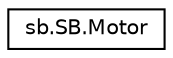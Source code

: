 digraph "Graphical Class Hierarchy"
{
 // LATEX_PDF_SIZE
  edge [fontname="Helvetica",fontsize="10",labelfontname="Helvetica",labelfontsize="10"];
  node [fontname="Helvetica",fontsize="10",shape=record];
  rankdir="LR";
  Node0 [label="sb.SB.Motor",height=0.2,width=0.4,color="black", fillcolor="white", style="filled",URL="$classsb_1_1_s_b_1_1_motor.html",tooltip=" "];
}
